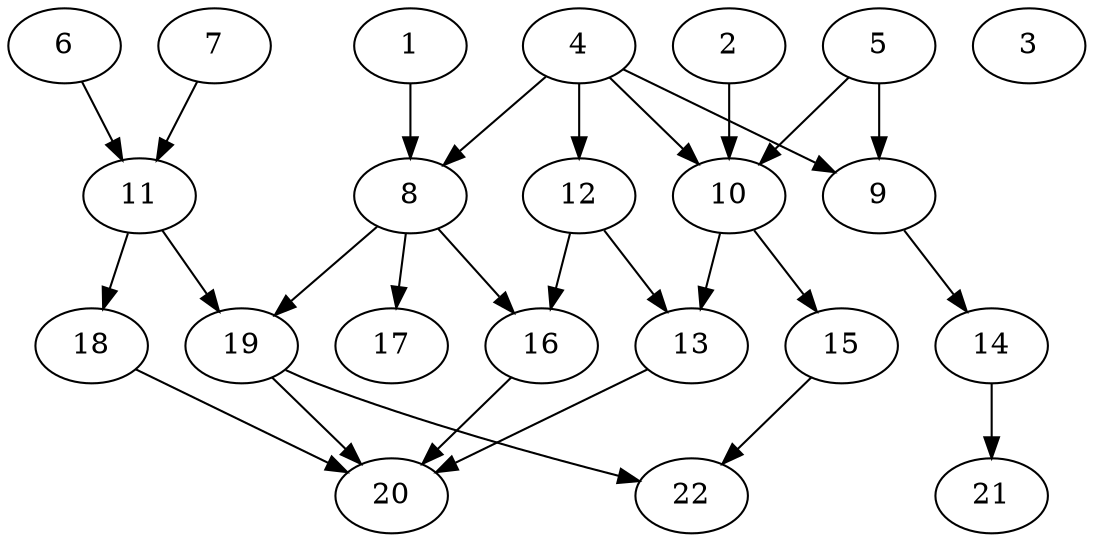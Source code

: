 // DAG (tier=2-normal, mode=compute, n=22, ccr=0.382, fat=0.603, density=0.489, regular=0.499, jump=0.192, mindata=524288, maxdata=8388608)
// DAG automatically generated by daggen at Sun Aug 24 16:33:33 2025
// /home/ermia/Project/Environments/daggen/bin/daggen --dot --ccr 0.382 --fat 0.603 --regular 0.499 --density 0.489 --jump 0.192 --mindata 524288 --maxdata 8388608 -n 22 
digraph G {
  1 [size="9831400881307228", alpha="0.14", expect_size="4915700440653614"]
  1 -> 8 [size ="442996424179712"]
  2 [size="16338183747218178048", alpha="0.12", expect_size="8169091873609089024"]
  2 -> 10 [size ="51510113206272"]
  3 [size="205088404045033373696", alpha="0.13", expect_size="102544202022516686848"]
  4 [size="16659852827559236", alpha="0.15", expect_size="8329926413779618"]
  4 -> 8 [size ="279668439646208"]
  4 -> 9 [size ="279668439646208"]
  4 -> 10 [size ="279668439646208"]
  4 -> 12 [size ="279668439646208"]
  5 [size="328992639922825", alpha="0.01", expect_size="164496319961412"]
  5 -> 9 [size ="5640500019200"]
  5 -> 10 [size ="5640500019200"]
  6 [size="11811477273104613376", alpha="0.08", expect_size="5905738636552306688"]
  6 -> 11 [size ="41491531563008"]
  7 [size="3559039436329058304", alpha="0.19", expect_size="1779519718164529152"]
  7 -> 11 [size ="18648555061248"]
  8 [size="5735396947160588", alpha="0.05", expect_size="2867698473580294"]
  8 -> 16 [size ="101472662454272"]
  8 -> 17 [size ="101472662454272"]
  8 -> 19 [size ="101472662454272"]
  9 [size="3153035959868588032", alpha="0.08", expect_size="1576517979934294016"]
  9 -> 14 [size ="17201880891392"]
  10 [size="2819777937655170", alpha="0.14", expect_size="1409888968827585"]
  10 -> 13 [size ="4145725571072"]
  10 -> 15 [size ="4145725571072"]
  11 [size="4075856227448136", alpha="0.03", expect_size="2037928113724068"]
  11 -> 18 [size ="136644518739968"]
  11 -> 19 [size ="136644518739968"]
  12 [size="44988446474946976", alpha="0.07", expect_size="22494223237473488"]
  12 -> 13 [size ="70450918981632"]
  12 -> 16 [size ="70450918981632"]
  13 [size="157611063398238", alpha="0.05", expect_size="78805531699119"]
  13 -> 20 [size ="3799443832832"]
  14 [size="381703995164629952", alpha="0.14", expect_size="190851997582314976"]
  14 -> 21 [size ="205707995512832"]
  15 [size="12045970863081676", alpha="0.20", expect_size="6022985431540838"]
  15 -> 22 [size ="215628329779200"]
  16 [size="278668324939161312", alpha="0.17", expect_size="139334162469580656"]
  16 -> 20 [size ="307044024320000"]
  17 [size="6602343734957112", alpha="0.16", expect_size="3301171867478556"]
  18 [size="73963163946726096", alpha="0.17", expect_size="36981581973363048"]
  18 -> 20 [size ="95438275346432"]
  19 [size="11129424392881158", alpha="0.18", expect_size="5564712196440579"]
  19 -> 20 [size ="197728088883200"]
  19 -> 22 [size ="197728088883200"]
  20 [size="564943124281329451008", alpha="0.00", expect_size="282471562140664725504"]
  21 [size="65373680573712695296", alpha="0.00", expect_size="32686840286856347648"]
  22 [size="15694101617836032000", alpha="0.17", expect_size="7847050808918016000"]
}